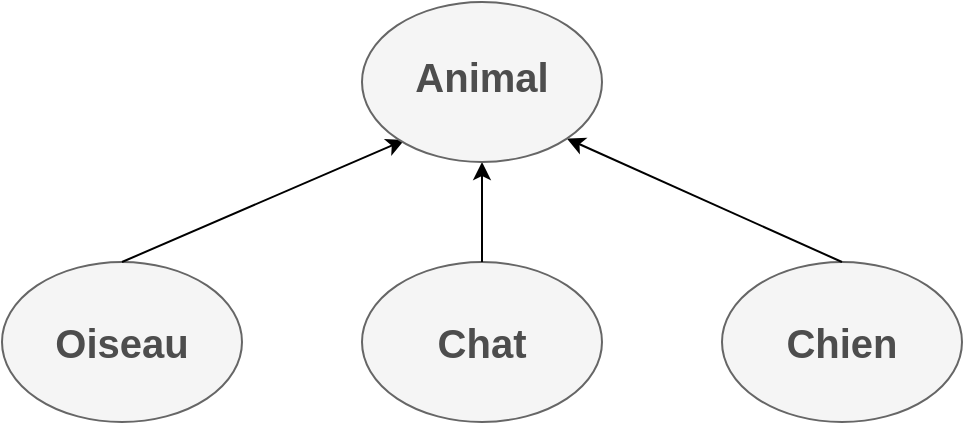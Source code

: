 <mxfile pages="1" version="11.2.8" type="device"><diagram id="Zr0mH-KYW0546ywZkh5x" name="Page-1"><mxGraphModel dx="645" dy="380" grid="1" gridSize="10" guides="1" tooltips="1" connect="1" arrows="1" fold="1" page="1" pageScale="1" pageWidth="850" pageHeight="1100" math="0" shadow="0"><root><mxCell id="0"/><mxCell id="1" parent="0"/><mxCell id="cKO2ERp4cmsxM4qIVjQO-6" value="" style="ellipse;whiteSpace=wrap;html=1;fillColor=#f5f5f5;strokeColor=#666666;fontColor=#333333;" vertex="1" parent="1"><mxGeometry x="340" y="290" width="120" height="80" as="geometry"/></mxCell><mxCell id="cKO2ERp4cmsxM4qIVjQO-10" value="" style="group" vertex="1" connectable="0" parent="1"><mxGeometry x="520" y="290" width="120" height="80" as="geometry"/></mxCell><mxCell id="cKO2ERp4cmsxM4qIVjQO-8" value="" style="ellipse;whiteSpace=wrap;html=1;fillColor=#f5f5f5;strokeColor=#666666;fontColor=#333333;" vertex="1" parent="cKO2ERp4cmsxM4qIVjQO-10"><mxGeometry width="120" height="80" as="geometry"/></mxCell><mxCell id="cKO2ERp4cmsxM4qIVjQO-9" value="&lt;font style=&quot;font-size: 20px&quot;&gt;Chien&lt;/font&gt;" style="text;html=1;strokeColor=none;fillColor=none;align=center;verticalAlign=middle;whiteSpace=wrap;rounded=0;fontStyle=1;fontColor=#4D4D4D;" vertex="1" parent="cKO2ERp4cmsxM4qIVjQO-10"><mxGeometry x="40" y="30" width="40" height="20" as="geometry"/></mxCell><mxCell id="cKO2ERp4cmsxM4qIVjQO-12" value="" style="group" vertex="1" connectable="0" parent="1"><mxGeometry x="160" y="290" width="120" height="80" as="geometry"/></mxCell><mxCell id="cKO2ERp4cmsxM4qIVjQO-3" value="" style="ellipse;whiteSpace=wrap;html=1;fillColor=#f5f5f5;strokeColor=#666666;fontColor=#333333;" vertex="1" parent="cKO2ERp4cmsxM4qIVjQO-12"><mxGeometry width="120" height="80" as="geometry"/></mxCell><mxCell id="cKO2ERp4cmsxM4qIVjQO-7" value="&lt;font style=&quot;font-size: 20px&quot;&gt;Oiseau&lt;/font&gt;" style="text;html=1;strokeColor=none;fillColor=none;align=center;verticalAlign=middle;whiteSpace=wrap;rounded=0;fontColor=#4D4D4D;fontStyle=1" vertex="1" parent="cKO2ERp4cmsxM4qIVjQO-12"><mxGeometry x="40" y="30" width="40" height="20" as="geometry"/></mxCell><mxCell id="cKO2ERp4cmsxM4qIVjQO-14" value="" style="endArrow=classic;html=1;exitX=0.5;exitY=0;exitDx=0;exitDy=0;entryX=0.177;entryY=0.863;entryDx=0;entryDy=0;entryPerimeter=0;" edge="1" parent="1" source="cKO2ERp4cmsxM4qIVjQO-3" target="cKO2ERp4cmsxM4qIVjQO-1"><mxGeometry width="50" height="50" relative="1" as="geometry"><mxPoint x="255" y="280" as="sourcePoint"/><mxPoint x="305" y="230" as="targetPoint"/></mxGeometry></mxCell><mxCell id="cKO2ERp4cmsxM4qIVjQO-15" value="" style="endArrow=classic;html=1;exitX=0.5;exitY=0;exitDx=0;exitDy=0;entryX=0.5;entryY=1;entryDx=0;entryDy=0;" edge="1" parent="1" source="cKO2ERp4cmsxM4qIVjQO-6" target="cKO2ERp4cmsxM4qIVjQO-1"><mxGeometry width="50" height="50" relative="1" as="geometry"><mxPoint x="360" y="290" as="sourcePoint"/><mxPoint x="410" y="240" as="targetPoint"/></mxGeometry></mxCell><mxCell id="cKO2ERp4cmsxM4qIVjQO-16" value="" style="endArrow=classic;html=1;exitX=0.5;exitY=0;exitDx=0;exitDy=0;entryX=1;entryY=1;entryDx=0;entryDy=0;" edge="1" parent="1" source="cKO2ERp4cmsxM4qIVjQO-8" target="cKO2ERp4cmsxM4qIVjQO-1"><mxGeometry width="50" height="50" relative="1" as="geometry"><mxPoint x="520" y="225" as="sourcePoint"/><mxPoint x="570" y="175" as="targetPoint"/></mxGeometry></mxCell><mxCell id="cKO2ERp4cmsxM4qIVjQO-1" value="" style="ellipse;whiteSpace=wrap;html=1;fillColor=#f5f5f5;strokeColor=#666666;fontColor=#333333;" vertex="1" parent="1"><mxGeometry x="340" y="160" width="120" height="80" as="geometry"/></mxCell><mxCell id="cKO2ERp4cmsxM4qIVjQO-2" value="&lt;br&gt;&lt;font style=&quot;font-size: 20px&quot;&gt;Animal&lt;/font&gt;" style="text;html=1;strokeColor=none;fillColor=none;align=center;verticalAlign=middle;whiteSpace=wrap;rounded=0;fontColor=#4D4D4D;fontStyle=1" vertex="1" parent="1"><mxGeometry x="380" y="180" width="40" height="20" as="geometry"/></mxCell><mxCell id="cKO2ERp4cmsxM4qIVjQO-4" value="&lt;div&gt;&lt;font style=&quot;font-size: 20px&quot;&gt;Chat&lt;/font&gt;&lt;/div&gt;" style="text;html=1;strokeColor=none;fillColor=none;align=center;verticalAlign=middle;whiteSpace=wrap;rounded=0;fontColor=#4D4D4D;fontStyle=1" vertex="1" parent="1"><mxGeometry x="380" y="320" width="40" height="20" as="geometry"/></mxCell></root></mxGraphModel></diagram></mxfile>